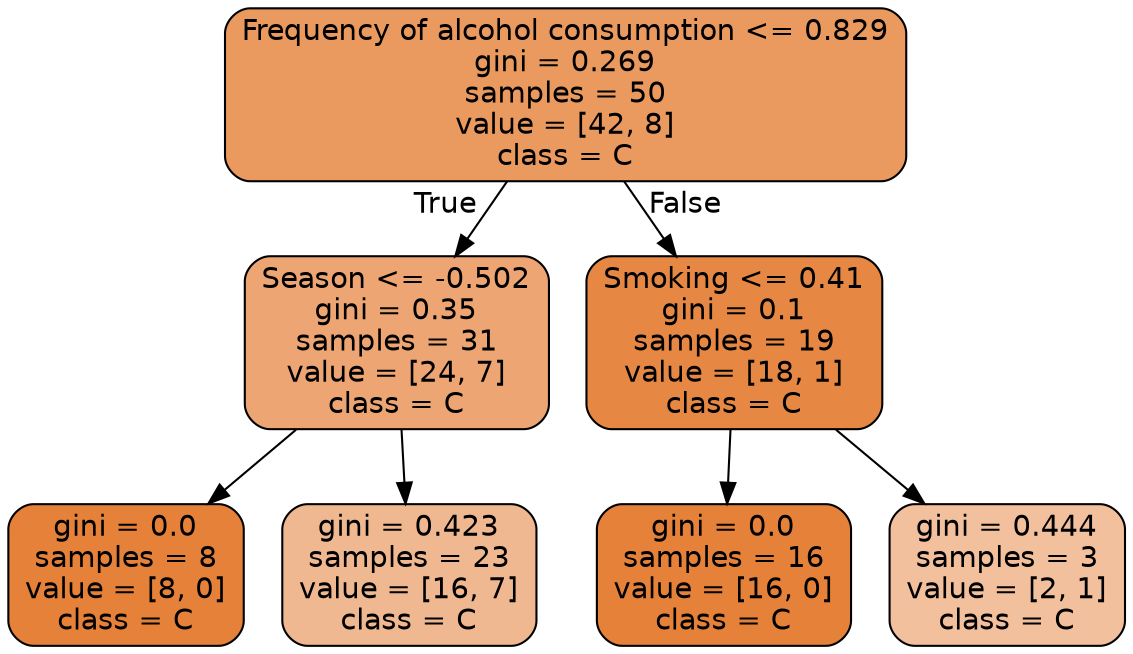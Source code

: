 digraph Tree {
node [shape=box, style="filled, rounded", color="black", fontname=helvetica] ;
edge [fontname=helvetica] ;
0 [label="Frequency of alcohol consumption <= 0.829\ngini = 0.269\nsamples = 50\nvalue = [42, 8]\nclass = C", fillcolor="#ea995f"] ;
1 [label="Season <= -0.502\ngini = 0.35\nsamples = 31\nvalue = [24, 7]\nclass = C", fillcolor="#eda673"] ;
0 -> 1 [labeldistance=2.5, labelangle=45, headlabel="True"] ;
2 [label="gini = 0.0\nsamples = 8\nvalue = [8, 0]\nclass = C", fillcolor="#e58139"] ;
1 -> 2 ;
3 [label="gini = 0.423\nsamples = 23\nvalue = [16, 7]\nclass = C", fillcolor="#f0b890"] ;
1 -> 3 ;
4 [label="Smoking <= 0.41\ngini = 0.1\nsamples = 19\nvalue = [18, 1]\nclass = C", fillcolor="#e68844"] ;
0 -> 4 [labeldistance=2.5, labelangle=-45, headlabel="False"] ;
5 [label="gini = 0.0\nsamples = 16\nvalue = [16, 0]\nclass = C", fillcolor="#e58139"] ;
4 -> 5 ;
6 [label="gini = 0.444\nsamples = 3\nvalue = [2, 1]\nclass = C", fillcolor="#f2c09c"] ;
4 -> 6 ;
}